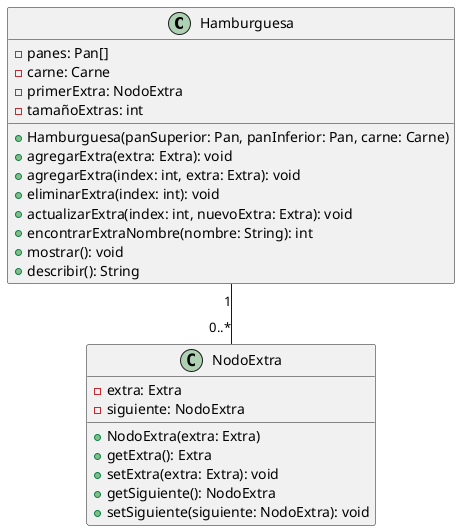 @startuml
class Hamburguesa {
    - panes: Pan[]
    - carne: Carne
    - primerExtra: NodoExtra
    - tamañoExtras: int

    + Hamburguesa(panSuperior: Pan, panInferior: Pan, carne: Carne)
    + agregarExtra(extra: Extra): void
    + agregarExtra(index: int, extra: Extra): void
    + eliminarExtra(index: int): void
    + actualizarExtra(index: int, nuevoExtra: Extra): void
    + encontrarExtraNombre(nombre: String): int
    + mostrar(): void
    + describir(): String
}

class NodoExtra {
    - extra: Extra
    - siguiente: NodoExtra

    + NodoExtra(extra: Extra)
    + getExtra(): Extra
    + setExtra(extra: Extra): void
    + getSiguiente(): NodoExtra
    + setSiguiente(siguiente: NodoExtra): void
}

Hamburguesa "1" -- "0..*" NodoExtra

@enduml